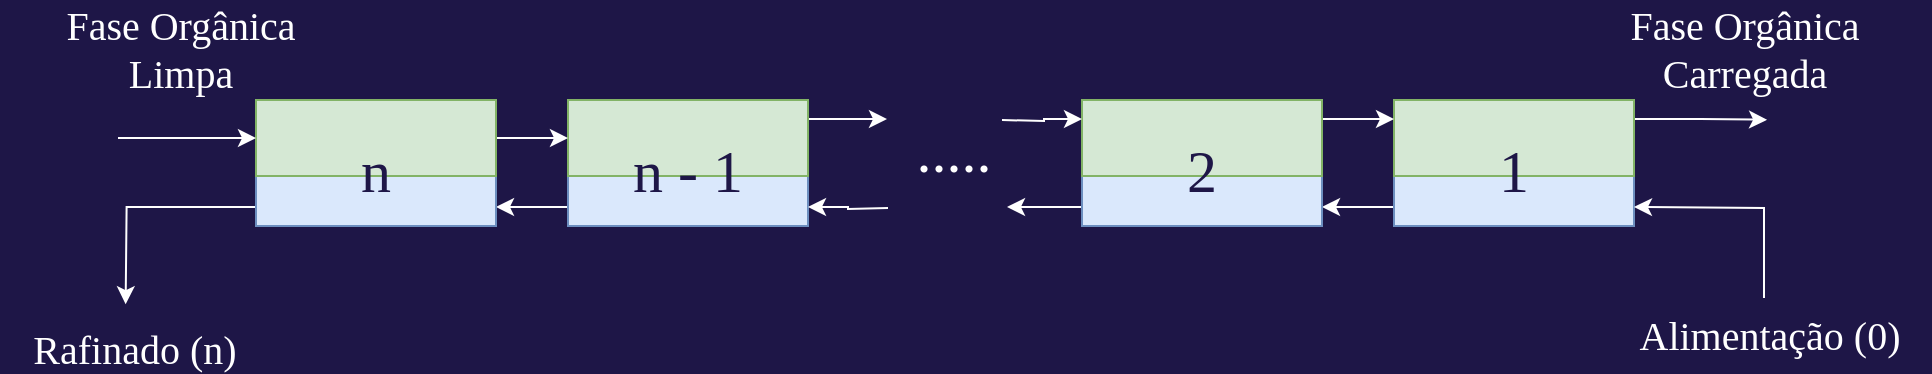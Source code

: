 <mxfile version="14.8.6" type="device"><diagram id="DMFJRvfLOvNcZVtikf6O" name="Page-1"><mxGraphModel dx="2190" dy="500" grid="0" gridSize="10" guides="1" tooltips="1" connect="1" arrows="1" fold="1" page="1" pageScale="1" pageWidth="1169" pageHeight="827" background="#1e1647" math="0" shadow="0"><root><mxCell id="0"/><mxCell id="1" parent="0"/><mxCell id="cx_Q0ZSVtQQDCVvi5Eyg-36" style="edgeStyle=orthogonalEdgeStyle;rounded=0;orthogonalLoop=1;jettySize=auto;html=1;exitX=0;exitY=0.75;exitDx=0;exitDy=0;entryX=1;entryY=0.75;entryDx=0;entryDy=0;fontColor=#FFFFFF;strokeColor=#FFFFFF;fontFamily=Lexend Deca;fontSource=https%3A%2F%2Ffonts.googleapis.com%2Fcss%3Ffamily%3DLexend%2BDeca;" parent="1" source="cx_Q0ZSVtQQDCVvi5Eyg-10" target="cx_Q0ZSVtQQDCVvi5Eyg-12" edge="1"><mxGeometry relative="1" as="geometry"/></mxCell><mxCell id="cx_Q0ZSVtQQDCVvi5Eyg-10" value="" style="rounded=0;whiteSpace=wrap;html=1;fillColor=#dae8fc;strokeColor=#6c8ebf;fontColor=#FFFFFF;fontFamily=Lexend Deca;fontSource=https%3A%2F%2Ffonts.googleapis.com%2Fcss%3Ffamily%3DLexend%2BDeca;" parent="1" vertex="1"><mxGeometry x="623" y="250" width="120" height="38" as="geometry"/></mxCell><mxCell id="cx_Q0ZSVtQQDCVvi5Eyg-46" style="edgeStyle=orthogonalEdgeStyle;rounded=0;orthogonalLoop=1;jettySize=auto;html=1;exitX=1;exitY=0.25;exitDx=0;exitDy=0;fontColor=#FFFFFF;strokeColor=#FFFFFF;fontFamily=Lexend Deca;fontSource=https%3A%2F%2Ffonts.googleapis.com%2Fcss%3Ffamily%3DLexend%2BDeca;" parent="1" source="cx_Q0ZSVtQQDCVvi5Eyg-8" edge="1"><mxGeometry relative="1" as="geometry"><mxPoint x="809.529" y="234.882" as="targetPoint"/></mxGeometry></mxCell><mxCell id="cx_Q0ZSVtQQDCVvi5Eyg-8" value="" style="rounded=0;whiteSpace=wrap;html=1;shadow=0;fillColor=#d5e8d4;strokeColor=#82b366;fontColor=#FFFFFF;fontFamily=Lexend Deca;fontSource=https%3A%2F%2Ffonts.googleapis.com%2Fcss%3Ffamily%3DLexend%2BDeca;" parent="1" vertex="1"><mxGeometry x="623" y="225" width="120" height="38" as="geometry"/></mxCell><mxCell id="cx_Q0ZSVtQQDCVvi5Eyg-37" style="edgeStyle=orthogonalEdgeStyle;rounded=0;orthogonalLoop=1;jettySize=auto;html=1;exitX=0;exitY=0.75;exitDx=0;exitDy=0;fontColor=#FFFFFF;strokeColor=#FFFFFF;fontFamily=Lexend Deca;fontSource=https%3A%2F%2Ffonts.googleapis.com%2Fcss%3Ffamily%3DLexend%2BDeca;" parent="1" source="cx_Q0ZSVtQQDCVvi5Eyg-12" edge="1"><mxGeometry relative="1" as="geometry"><mxPoint x="429.529" y="278.412" as="targetPoint"/></mxGeometry></mxCell><mxCell id="cx_Q0ZSVtQQDCVvi5Eyg-12" value="" style="rounded=0;whiteSpace=wrap;html=1;fillColor=#dae8fc;strokeColor=#6c8ebf;fontColor=#FFFFFF;fontFamily=Lexend Deca;fontSource=https%3A%2F%2Ffonts.googleapis.com%2Fcss%3Ffamily%3DLexend%2BDeca;" parent="1" vertex="1"><mxGeometry x="467" y="250" width="120" height="38" as="geometry"/></mxCell><mxCell id="cx_Q0ZSVtQQDCVvi5Eyg-45" style="edgeStyle=orthogonalEdgeStyle;rounded=0;orthogonalLoop=1;jettySize=auto;html=1;exitX=1;exitY=0.25;exitDx=0;exitDy=0;entryX=0;entryY=0.25;entryDx=0;entryDy=0;fontColor=#FFFFFF;strokeColor=#FFFFFF;fontFamily=Lexend Deca;fontSource=https%3A%2F%2Ffonts.googleapis.com%2Fcss%3Ffamily%3DLexend%2BDeca;" parent="1" source="cx_Q0ZSVtQQDCVvi5Eyg-13" target="cx_Q0ZSVtQQDCVvi5Eyg-8" edge="1"><mxGeometry relative="1" as="geometry"/></mxCell><mxCell id="cx_Q0ZSVtQQDCVvi5Eyg-13" value="" style="rounded=0;whiteSpace=wrap;html=1;shadow=0;fillColor=#d5e8d4;strokeColor=#82b366;fontColor=#FFFFFF;fontFamily=Lexend Deca;fontSource=https%3A%2F%2Ffonts.googleapis.com%2Fcss%3Ffamily%3DLexend%2BDeca;" parent="1" vertex="1"><mxGeometry x="467" y="225" width="120" height="38" as="geometry"/></mxCell><mxCell id="MZfhe4nPK3Cuq6rSchgj-2" style="edgeStyle=orthogonalEdgeStyle;rounded=0;orthogonalLoop=1;jettySize=auto;html=1;exitX=0;exitY=0.75;exitDx=0;exitDy=0;entryX=1;entryY=0.75;entryDx=0;entryDy=0;fontColor=#FFFFFF;strokeColor=#FFFFFF;fontFamily=Lexend Deca;fontSource=https%3A%2F%2Ffonts.googleapis.com%2Fcss%3Ffamily%3DLexend%2BDeca;" edge="1" parent="1" source="cx_Q0ZSVtQQDCVvi5Eyg-21" target="cx_Q0ZSVtQQDCVvi5Eyg-23"><mxGeometry relative="1" as="geometry"/></mxCell><mxCell id="cx_Q0ZSVtQQDCVvi5Eyg-21" value="" style="rounded=0;whiteSpace=wrap;html=1;fillColor=#dae8fc;strokeColor=#6c8ebf;fontColor=#FFFFFF;fontFamily=Lexend Deca;fontSource=https%3A%2F%2Ffonts.googleapis.com%2Fcss%3Ffamily%3DLexend%2BDeca;" parent="1" vertex="1"><mxGeometry x="210" y="250" width="120" height="38" as="geometry"/></mxCell><mxCell id="cx_Q0ZSVtQQDCVvi5Eyg-43" style="edgeStyle=orthogonalEdgeStyle;rounded=0;orthogonalLoop=1;jettySize=auto;html=1;exitX=1;exitY=0.25;exitDx=0;exitDy=0;fontColor=#FFFFFF;strokeColor=#FFFFFF;fontFamily=Lexend Deca;fontSource=https%3A%2F%2Ffonts.googleapis.com%2Fcss%3Ffamily%3DLexend%2BDeca;" parent="1" source="cx_Q0ZSVtQQDCVvi5Eyg-22" edge="1"><mxGeometry relative="1" as="geometry"><mxPoint x="369.529" y="234.882" as="targetPoint"/></mxGeometry></mxCell><mxCell id="cx_Q0ZSVtQQDCVvi5Eyg-22" value="" style="rounded=0;whiteSpace=wrap;html=1;shadow=0;fillColor=#d5e8d4;strokeColor=#82b366;fontColor=#FFFFFF;fontFamily=Lexend Deca;fontSource=https%3A%2F%2Ffonts.googleapis.com%2Fcss%3Ffamily%3DLexend%2BDeca;" parent="1" vertex="1"><mxGeometry x="210" y="225" width="120" height="38" as="geometry"/></mxCell><mxCell id="MZfhe4nPK3Cuq6rSchgj-3" style="edgeStyle=orthogonalEdgeStyle;rounded=0;orthogonalLoop=1;jettySize=auto;html=1;exitX=0;exitY=0.75;exitDx=0;exitDy=0;fontColor=#1E1647;strokeColor=#FFFFFF;" edge="1" parent="1" source="cx_Q0ZSVtQQDCVvi5Eyg-23"><mxGeometry relative="1" as="geometry"><mxPoint x="-11.176" y="327.118" as="targetPoint"/></mxGeometry></mxCell><mxCell id="cx_Q0ZSVtQQDCVvi5Eyg-23" value="" style="rounded=0;whiteSpace=wrap;html=1;fillColor=#dae8fc;strokeColor=#6c8ebf;fontColor=#FFFFFF;fontFamily=Lexend Deca;fontSource=https%3A%2F%2Ffonts.googleapis.com%2Fcss%3Ffamily%3DLexend%2BDeca;" parent="1" vertex="1"><mxGeometry x="54" y="250" width="120" height="38" as="geometry"/></mxCell><mxCell id="cx_Q0ZSVtQQDCVvi5Eyg-27" value="" style="edgeStyle=orthogonalEdgeStyle;rounded=0;orthogonalLoop=1;jettySize=auto;html=1;fontColor=#FFFFFF;strokeColor=#FFFFFF;fontFamily=Lexend Deca;fontSource=https%3A%2F%2Ffonts.googleapis.com%2Fcss%3Ffamily%3DLexend%2BDeca;" parent="1" source="cx_Q0ZSVtQQDCVvi5Eyg-24" target="cx_Q0ZSVtQQDCVvi5Eyg-22" edge="1"><mxGeometry relative="1" as="geometry"/></mxCell><mxCell id="cx_Q0ZSVtQQDCVvi5Eyg-24" value="" style="rounded=0;whiteSpace=wrap;html=1;shadow=0;fillColor=#d5e8d4;strokeColor=#82b366;fontColor=#FFFFFF;fontFamily=Lexend Deca;fontSource=https%3A%2F%2Ffonts.googleapis.com%2Fcss%3Ffamily%3DLexend%2BDeca;" parent="1" vertex="1"><mxGeometry x="54" y="225" width="120" height="38" as="geometry"/></mxCell><mxCell id="cx_Q0ZSVtQQDCVvi5Eyg-25" value="" style="endArrow=classic;html=1;entryX=0;entryY=0.5;entryDx=0;entryDy=0;fontColor=#FFFFFF;strokeColor=#FFFFFF;fontFamily=Lexend Deca;fontSource=https%3A%2F%2Ffonts.googleapis.com%2Fcss%3Ffamily%3DLexend%2BDeca;" parent="1" target="cx_Q0ZSVtQQDCVvi5Eyg-24" edge="1"><mxGeometry width="50" height="50" relative="1" as="geometry"><mxPoint x="-15" y="244" as="sourcePoint"/><mxPoint x="356" y="219" as="targetPoint"/></mxGeometry></mxCell><mxCell id="cx_Q0ZSVtQQDCVvi5Eyg-26" value="" style="endArrow=classic;html=1;entryX=1;entryY=0.75;entryDx=0;entryDy=0;rounded=0;fontColor=#FFFFFF;strokeColor=#FFFFFF;fontFamily=Lexend Deca;fontSource=https%3A%2F%2Ffonts.googleapis.com%2Fcss%3Ffamily%3DLexend%2BDeca;" parent="1" target="cx_Q0ZSVtQQDCVvi5Eyg-10" edge="1"><mxGeometry width="50" height="50" relative="1" as="geometry"><mxPoint x="808" y="324" as="sourcePoint"/><mxPoint x="750" y="273" as="targetPoint"/><Array as="points"><mxPoint x="808" y="279"/></Array></mxGeometry></mxCell><mxCell id="cx_Q0ZSVtQQDCVvi5Eyg-38" value="&lt;font style=&quot;font-size: 30px ; line-height: 120%&quot;&gt;.....&lt;/font&gt;" style="text;html=1;strokeColor=none;fillColor=none;align=center;verticalAlign=middle;whiteSpace=wrap;rounded=0;shadow=0;fontColor=#FFFFFF;fontFamily=Lexend Deca;fontSource=https%3A%2F%2Ffonts.googleapis.com%2Fcss%3Ffamily%3DLexend%2BDeca;" parent="1" vertex="1"><mxGeometry x="383" y="221" width="40" height="58" as="geometry"/></mxCell><mxCell id="cx_Q0ZSVtQQDCVvi5Eyg-41" style="edgeStyle=orthogonalEdgeStyle;rounded=0;orthogonalLoop=1;jettySize=auto;html=1;entryX=1;entryY=0.75;entryDx=0;entryDy=0;fontColor=#FFFFFF;strokeColor=#FFFFFF;fontFamily=Lexend Deca;fontSource=https%3A%2F%2Ffonts.googleapis.com%2Fcss%3Ffamily%3DLexend%2BDeca;" parent="1" target="cx_Q0ZSVtQQDCVvi5Eyg-21" edge="1"><mxGeometry relative="1" as="geometry"><mxPoint x="439.529" y="288.412" as="targetPoint"/><mxPoint x="370" y="279" as="sourcePoint"/></mxGeometry></mxCell><mxCell id="cx_Q0ZSVtQQDCVvi5Eyg-44" style="edgeStyle=orthogonalEdgeStyle;rounded=0;orthogonalLoop=1;jettySize=auto;html=1;entryX=0;entryY=0.25;entryDx=0;entryDy=0;fontColor=#FFFFFF;strokeColor=#FFFFFF;fontFamily=Lexend Deca;fontSource=https%3A%2F%2Ffonts.googleapis.com%2Fcss%3Ffamily%3DLexend%2BDeca;" parent="1" target="cx_Q0ZSVtQQDCVvi5Eyg-13" edge="1"><mxGeometry relative="1" as="geometry"><mxPoint x="379.529" y="244.882" as="targetPoint"/><mxPoint x="427" y="235" as="sourcePoint"/></mxGeometry></mxCell><mxCell id="cx_Q0ZSVtQQDCVvi5Eyg-48" value="&lt;font style=&quot;font-size: 30px&quot;&gt;1&lt;/font&gt;" style="text;html=1;strokeColor=none;fillColor=none;align=center;verticalAlign=middle;whiteSpace=wrap;rounded=0;shadow=0;fontColor=#1E1647;fontFamily=Lexend Deca;fontSource=https%3A%2F%2Ffonts.googleapis.com%2Fcss%3Ffamily%3DLexend%2BDeca;" parent="1" vertex="1"><mxGeometry x="663" y="250" width="40" height="20" as="geometry"/></mxCell><mxCell id="cx_Q0ZSVtQQDCVvi5Eyg-49" value="&lt;font style=&quot;font-size: 30px&quot;&gt;2&lt;/font&gt;" style="text;html=1;strokeColor=none;fillColor=none;align=center;verticalAlign=middle;whiteSpace=wrap;rounded=0;shadow=0;fontColor=#1E1647;fontFamily=Lexend Deca;fontSource=https%3A%2F%2Ffonts.googleapis.com%2Fcss%3Ffamily%3DLexend%2BDeca;" parent="1" vertex="1"><mxGeometry x="507" y="250" width="40" height="20" as="geometry"/></mxCell><mxCell id="cx_Q0ZSVtQQDCVvi5Eyg-50" value="&lt;font style=&quot;font-size: 30px&quot;&gt;n - 1&lt;/font&gt;" style="text;html=1;strokeColor=none;fillColor=none;align=center;verticalAlign=middle;whiteSpace=wrap;rounded=0;shadow=0;fontColor=#1E1647;fontFamily=Lexend Deca;fontSource=https%3A%2F%2Ffonts.googleapis.com%2Fcss%3Ffamily%3DLexend%2BDeca;" parent="1" vertex="1"><mxGeometry x="238" y="250" width="64" height="20" as="geometry"/></mxCell><mxCell id="cx_Q0ZSVtQQDCVvi5Eyg-51" value="&lt;font style=&quot;font-size: 30px&quot;&gt;n&lt;/font&gt;" style="text;html=1;strokeColor=none;fillColor=none;align=center;verticalAlign=middle;whiteSpace=wrap;rounded=0;shadow=0;fontColor=#1E1647;fontFamily=Lexend Deca;fontSource=https%3A%2F%2Ffonts.googleapis.com%2Fcss%3Ffamily%3DLexend%2BDeca;" parent="1" vertex="1"><mxGeometry x="82" y="250" width="64" height="20" as="geometry"/></mxCell><mxCell id="cx_Q0ZSVtQQDCVvi5Eyg-52" value="&lt;font style=&quot;font-size: 20px&quot;&gt;Fase Orgânica Limpa&lt;/font&gt;" style="text;html=1;strokeColor=none;fillColor=none;align=center;verticalAlign=middle;whiteSpace=wrap;rounded=0;shadow=0;fontColor=#FFFFFF;fontFamily=Lexend Deca;fontSource=https%3A%2F%2Ffonts.googleapis.com%2Fcss%3Ffamily%3DLexend%2BDeca;" parent="1" vertex="1"><mxGeometry x="-63" y="189" width="159" height="20" as="geometry"/></mxCell><mxCell id="cx_Q0ZSVtQQDCVvi5Eyg-54" value="&lt;font style=&quot;font-size: 20px&quot;&gt;Rafinado (n)&lt;/font&gt;" style="text;html=1;strokeColor=none;fillColor=none;align=center;verticalAlign=middle;whiteSpace=wrap;rounded=0;shadow=0;fontColor=#FFFFFF;fontFamily=Lexend Deca;fontSource=https%3A%2F%2Ffonts.googleapis.com%2Fcss%3Ffamily%3DLexend%2BDeca;" parent="1" vertex="1"><mxGeometry x="-74" y="339" width="135" height="20" as="geometry"/></mxCell><mxCell id="cx_Q0ZSVtQQDCVvi5Eyg-55" value="&lt;font style=&quot;font-size: 20px&quot;&gt;Alimentação (0)&lt;/font&gt;" style="text;html=1;strokeColor=none;fillColor=none;align=center;verticalAlign=middle;whiteSpace=wrap;rounded=0;shadow=0;fontColor=#FFFFFF;fontFamily=Lexend Deca;fontSource=https%3A%2F%2Ffonts.googleapis.com%2Fcss%3Ffamily%3DLexend%2BDeca;" parent="1" vertex="1"><mxGeometry x="731" y="332" width="160" height="20" as="geometry"/></mxCell><mxCell id="cx_Q0ZSVtQQDCVvi5Eyg-56" value="&lt;font style=&quot;font-size: 20px&quot;&gt;Fase Orgânica Carregada&lt;/font&gt;" style="text;html=1;strokeColor=none;fillColor=none;align=center;verticalAlign=middle;whiteSpace=wrap;rounded=0;shadow=0;fontColor=#FFFFFF;fontFamily=Lexend Deca;fontSource=https%3A%2F%2Ffonts.googleapis.com%2Fcss%3Ffamily%3DLexend%2BDeca;" parent="1" vertex="1"><mxGeometry x="723" y="189" width="151" height="20" as="geometry"/></mxCell></root></mxGraphModel></diagram></mxfile>